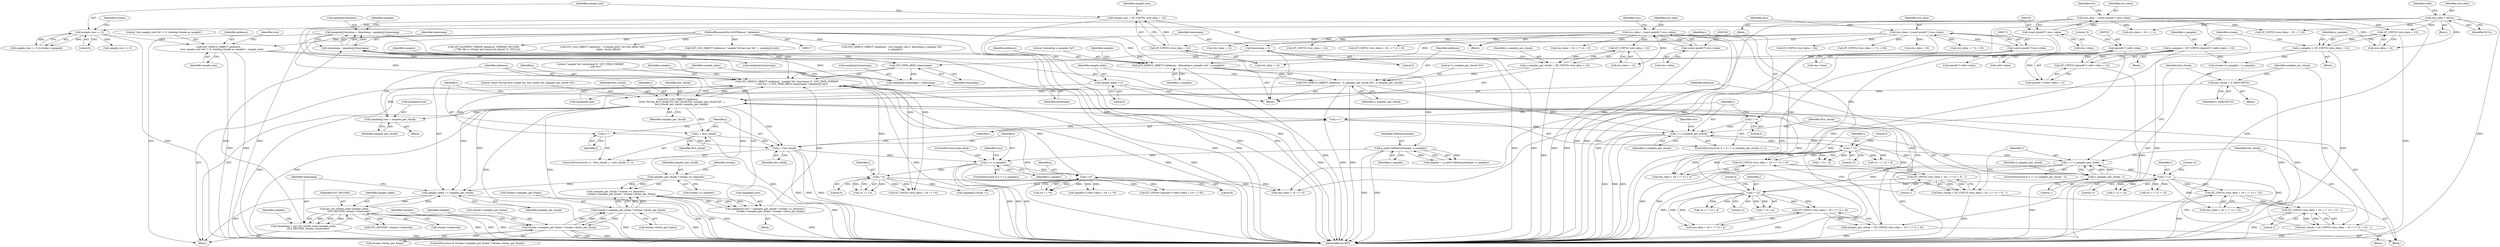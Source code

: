 digraph "0_gstreamer_bdc20b9baf13564d9a061343416395f8f9a92b53@pointer" {
"1000938" [label="(Call,samples[j].duration = timestamp - samples[j].timestamp)"];
"1000944" [label="(Call,timestamp - samples[j].timestamp)"];
"1000930" [label="(Call,timestamp = gst_util_uint64_scale (sample_index,\n            GST_SECOND, stream->timescale))"];
"1000932" [label="(Call,gst_util_uint64_scale (sample_index,\n            GST_SECOND, stream->timescale))"];
"1000927" [label="(Call,sample_index += samples_per_chunk)"];
"1000888" [label="(Call,samples_per_chunk * stream->n_channels)"];
"1000806" [label="(Call,GST_LOG_OBJECT (qtdemux,\n          \"entry %d has first_chunk %d, last_chunk %d, samples_per_chunk %d\", i,\n          first_chunk, last_chunk, samples_per_chunk))"];
"1000731" [label="(Call,GST_DEBUG_OBJECT (qtdemux, \"n_samples_per_chunk %d\", n_samples_per_chunk))"];
"1000711" [label="(Call,GST_DEBUG_OBJECT (qtdemux, \"allocating n_samples %d\", n_samples))"];
"1000681" [label="(Call,GST_DEBUG_OBJECT (qtdemux,\n        \"stsz sample_size %d != 0, treating chunks as samples\", sample_size))"];
"1000118" [label="(MethodParameterIn,GstQTDemux * qtdemux)"];
"1000226" [label="(Call,sample_size == 0)"];
"1000218" [label="(Call,sample_size = QT_UINT32 (stsz_data + 12))"];
"1000220" [label="(Call,QT_UINT32 (stsz_data + 12))"];
"1000168" [label="(Call,stsz_data = (const guint8 *) stsz->data)"];
"1000170" [label="(Call,(const guint8 *) stsz->data)"];
"1000696" [label="(Call,n_samples = QT_UINT32 ((guint8 *) co64->data + 12))"];
"1000698" [label="(Call,QT_UINT32 ((guint8 *) co64->data + 12))"];
"1000700" [label="(Call,(guint8 *) co64->data)"];
"1000688" [label="(Call,n_samples = QT_UINT32 (stco_data + 12))"];
"1000690" [label="(Call,QT_UINT32 (stco_data + 12))"];
"1000188" [label="(Call,stco_data = (const guint8 *) stco->data)"];
"1000190" [label="(Call,(const guint8 *) stco->data)"];
"1000197" [label="(Call,stco_data = NULL)"];
"1000725" [label="(Call,n_samples_per_chunk = QT_UINT32 (stsc_data + 12))"];
"1000727" [label="(Call,QT_UINT32 (stsc_data + 12))"];
"1000153" [label="(Call,stsc_data = (const guint8 *) stsc->data)"];
"1000155" [label="(Call,(const guint8 *) stsc->data)"];
"1000909" [label="(Call,GST_DEBUG_OBJECT (qtdemux, \"sample %d: timestamp %\" GST_TIME_FORMAT\n            \", size %u\", j, GST_TIME_ARGS (timestamp), samples[j].size))"];
"1000855" [label="(Call,j * 8)"];
"1000825" [label="(Call,j >= n_samples)"];
"1000817" [label="(Call,j < last_chunk)"];
"1000814" [label="(Call,j = first_chunk)"];
"1000820" [label="(Call,j++)"];
"1000717" [label="(Call,g_new0 (QtDemuxSample, n_samples))"];
"1000839" [label="(Call,j * 4)"];
"1000913" [label="(Call,GST_TIME_ARGS (timestamp))"];
"1000738" [label="(Call,timestamp = 0)"];
"1000881" [label="(Call,samples[j].size = (samples_per_chunk * stream->n_channels) /\n              stream->samples_per_frame * stream->bytes_per_frame)"];
"1000887" [label="(Call,(samples_per_chunk * stream->n_channels) /\n              stream->samples_per_frame * stream->bytes_per_frame)"];
"1000893" [label="(Call,stream->samples_per_frame * stream->bytes_per_frame)"];
"1000873" [label="(Call,stream->samples_per_frame * stream->bytes_per_frame)"];
"1000902" [label="(Call,samples[j].size = samples_per_chunk)"];
"1000802" [label="(Call,i * 12)"];
"1000789" [label="(Call,i * 12)"];
"1000769" [label="(Call,i == n_samples_per_chunk - 1)"];
"1000763" [label="(Call,i * 12)"];
"1000745" [label="(Call,i < n_samples_per_chunk)"];
"1000748" [label="(Call,i++)"];
"1000742" [label="(Call,i = 0)"];
"1000771" [label="(Call,n_samples_per_chunk - 1)"];
"1000754" [label="(Call,first_chunk = QT_UINT32 (stsc_data + 16 + i * 12 + 0) - 1)"];
"1000756" [label="(Call,QT_UINT32 (stsc_data + 16 + i * 12 + 0) - 1)"];
"1000757" [label="(Call,QT_UINT32 (stsc_data + 16 + i * 12 + 0))"];
"1000780" [label="(Call,last_chunk = QT_UINT32 (stsc_data + 16 + i * 12 + 12) - 1)"];
"1000782" [label="(Call,QT_UINT32 (stsc_data + 16 + i * 12 + 12) - 1)"];
"1000783" [label="(Call,QT_UINT32 (stsc_data + 16 + i * 12 + 12))"];
"1000775" [label="(Call,last_chunk = G_MAXUINT32)"];
"1000794" [label="(Call,samples_per_chunk = QT_UINT32 (stsc_data + 16 + i * 12 + 4))"];
"1000796" [label="(Call,QT_UINT32 (stsc_data + 16 + i * 12 + 4))"];
"1000735" [label="(Call,sample_index = 0)"];
"1000920" [label="(Call,samples[j].timestamp = timestamp)"];
"1000779" [label="(Block,)"];
"1000192" [label="(Call,stco->data)"];
"1000754" [label="(Call,first_chunk = QT_UINT32 (stsc_data + 16 + i * 12 + 0) - 1)"];
"1000172" [label="(Call,stsz->data)"];
"1000848" [label="(Call,(guint8 *) co64->data)"];
"1000742" [label="(Call,i = 0)"];
"1000187" [label="(Block,)"];
"1000780" [label="(Call,last_chunk = QT_UINT32 (stsc_data + 16 + i * 12 + 12) - 1)"];
"1000681" [label="(Call,GST_DEBUG_OBJECT (qtdemux,\n        \"stsz sample_size %d != 0, treating chunks as samples\", sample_size))"];
"1000913" [label="(Call,GST_TIME_ARGS (timestamp))"];
"1000705" [label="(Literal,12)"];
"1000269" [label="(Call,sample_size == 0)"];
"1000697" [label="(Identifier,n_samples)"];
"1000732" [label="(Identifier,qtdemux)"];
"1000728" [label="(Call,stsc_data + 12)"];
"1000782" [label="(Call,QT_UINT32 (stsc_data + 16 + i * 12 + 12) - 1)"];
"1000801" [label="(Call,i * 12 + 4)"];
"1000944" [label="(Call,timestamp - samples[j].timestamp)"];
"1000890" [label="(Call,stream->n_channels)"];
"1000857" [label="(Literal,8)"];
"1000828" [label="(ControlStructure,goto done;)"];
"1000806" [label="(Call,GST_LOG_OBJECT (qtdemux,\n          \"entry %d has first_chunk %d, last_chunk %d, samples_per_chunk %d\", i,\n          first_chunk, last_chunk, samples_per_chunk))"];
"1000750" [label="(Block,)"];
"1000897" [label="(Call,stream->bytes_per_frame)"];
"1000873" [label="(Call,stream->samples_per_frame * stream->bytes_per_frame)"];
"1000208" [label="(Identifier,stts)"];
"1000202" [label="(Identifier,co64)"];
"1000239" [label="(Call,GST_DEBUG_OBJECT (qtdemux, \"stsz sample_size 0, allocating n_samples %d\",\n        n_samples))"];
"1000168" [label="(Call,stsz_data = (const guint8 *) stsz->data)"];
"1000858" [label="(Call,samples[j].chunk = j)"];
"1000847" [label="(Call,(guint8 *) co64->data + 16 + j * 8)"];
"1000745" [label="(Call,i < n_samples_per_chunk)"];
"1000809" [label="(Identifier,i)"];
"1000711" [label="(Call,GST_DEBUG_OBJECT (qtdemux, \"allocating n_samples %d\", n_samples))"];
"1000758" [label="(Call,stsc_data + 16 + i * 12 + 0)"];
"1000910" [label="(Identifier,qtdemux)"];
"1000740" [label="(Literal,0)"];
"1000939" [label="(Call,samples[j].duration)"];
"1000714" [label="(Identifier,n_samples)"];
"1000702" [label="(Call,co64->data)"];
"1000689" [label="(Identifier,n_samples)"];
"1000176" [label="(Identifier,stco)"];
"1000855" [label="(Call,j * 8)"];
"1000774" [label="(Block,)"];
"1000220" [label="(Call,QT_UINT32 (stsz_data + 12))"];
"1000726" [label="(Identifier,n_samples_per_chunk)"];
"1001059" [label="(Call,GST_ELEMENT_ERROR (qtdemux, STREAM, DECODE,\n        (_(\"This file is corrupt and cannot be played.\")), (NULL)))"];
"1000196" [label="(Block,)"];
"1000926" [label="(Identifier,timestamp)"];
"1000877" [label="(Call,stream->bytes_per_frame)"];
"1000746" [label="(Identifier,i)"];
"1000336" [label="(Call,stsc_data + 16 + i * 12 + 0)"];
"1000834" [label="(Call,QT_UINT32 (stco_data + 16 + j * 4))"];
"1000902" [label="(Call,samples[j].size = samples_per_chunk)"];
"1000434" [label="(Call,GST_LOG_OBJECT (qtdemux, \"Creating entry %d with offset %lld\",\n              index, chunk_offset))"];
"1000313" [label="(Call,stsc_data + 12)"];
"1000199" [label="(Identifier,NULL)"];
"1000762" [label="(Call,i * 12 + 0)"];
"1000818" [label="(Identifier,j)"];
"1000735" [label="(Call,sample_index = 0)"];
"1000908" [label="(Identifier,samples_per_chunk)"];
"1000400" [label="(Call,QT_UINT32 (stco_data + 16 + j * 4))"];
"1000190" [label="(Call,(const guint8 *) stco->data)"];
"1000755" [label="(Identifier,first_chunk)"];
"1000718" [label="(Identifier,QtDemuxSample)"];
"1000749" [label="(Identifier,i)"];
"1000912" [label="(Identifier,j)"];
"1000748" [label="(Call,i++)"];
"1000197" [label="(Call,stco_data = NULL)"];
"1000923" [label="(Identifier,samples)"];
"1000700" [label="(Call,(guint8 *) co64->data)"];
"1000945" [label="(Identifier,timestamp)"];
"1000706" [label="(Call,stream->n_samples = n_samples)"];
"1000771" [label="(Call,n_samples_per_chunk - 1)"];
"1000118" [label="(MethodParameterIn,GstQTDemux * qtdemux)"];
"1000279" [label="(Call,stsz_data + i * 4 + 20)"];
"1000901" [label="(Block,)"];
"1000932" [label="(Call,gst_util_uint64_scale (sample_index,\n            GST_SECOND, stream->timescale))"];
"1000312" [label="(Call,QT_UINT32 (stsc_data + 12))"];
"1000235" [label="(Call,QT_UINT32 (stsz_data + 16))"];
"1000920" [label="(Call,samples[j].timestamp = timestamp)"];
"1000278" [label="(Call,QT_UINT32 (stsz_data + i * 4 + 20))"];
"1000813" [label="(ControlStructure,for (j = first_chunk; j < last_chunk; j++))"];
"1000935" [label="(Call,stream->timescale)"];
"1000933" [label="(Identifier,sample_index)"];
"1000783" [label="(Call,QT_UINT32 (stsc_data + 16 + i * 12 + 12))"];
"1000767" [label="(Literal,1)"];
"1000903" [label="(Call,samples[j].size)"];
"1000230" [label="(Identifier,stream)"];
"1000853" [label="(Call,16 + j * 8)"];
"1000821" [label="(Identifier,j)"];
"1000784" [label="(Call,stsc_data + 16 + i * 12 + 12)"];
"1000881" [label="(Call,samples[j].size = (samples_per_chunk * stream->n_channels) /\n              stream->samples_per_frame * stream->bytes_per_frame)"];
"1000756" [label="(Call,QT_UINT32 (stsc_data + 16 + i * 12 + 0) - 1)"];
"1000811" [label="(Identifier,last_chunk)"];
"1000769" [label="(Call,i == n_samples_per_chunk - 1)"];
"1000696" [label="(Call,n_samples = QT_UINT32 ((guint8 *) co64->data + 12))"];
"1000690" [label="(Call,QT_UINT32 (stco_data + 12))"];
"1000699" [label="(Call,(guint8 *) co64->data + 12)"];
"1000716" [label="(Identifier,samples)"];
"1000764" [label="(Identifier,i)"];
"1000736" [label="(Identifier,sample_index)"];
"1000773" [label="(Literal,1)"];
"1000796" [label="(Call,QT_UINT32 (stsc_data + 16 + i * 12 + 4))"];
"1000765" [label="(Literal,12)"];
"1000814" [label="(Call,j = first_chunk)"];
"1000777" [label="(Identifier,G_MAXUINT32)"];
"1000808" [label="(Literal,\"entry %d has first_chunk %d, last_chunk %d, samples_per_chunk %d\")"];
"1000895" [label="(Identifier,stream)"];
"1000841" [label="(Literal,4)"];
"1000218" [label="(Call,sample_size = QT_UINT32 (stsz_data + 12))"];
"1000731" [label="(Call,GST_DEBUG_OBJECT (qtdemux, \"n_samples_per_chunk %d\", n_samples_per_chunk))"];
"1000221" [label="(Call,stsz_data + 12)"];
"1000169" [label="(Identifier,stsz_data)"];
"1000840" [label="(Identifier,j)"];
"1000791" [label="(Literal,12)"];
"1000805" [label="(Literal,4)"];
"1000846" [label="(Call,QT_UINT64 ((guint8 *) co64->data + 16 + j * 8))"];
"1000763" [label="(Call,i * 12)"];
"1000708" [label="(Identifier,stream)"];
"1000691" [label="(Call,stco_data + 12)"];
"1000911" [label="(Literal,\"sample %d: timestamp %\" GST_TIME_FORMAT\n            \", size %u\")"];
"1000820" [label="(Call,j++)"];
"1000803" [label="(Identifier,i)"];
"1000790" [label="(Identifier,i)"];
"1000733" [label="(Literal,\"n_samples_per_chunk %d\")"];
"1000768" [label="(ControlStructure,if (i == n_samples_per_chunk - 1))"];
"1000810" [label="(Identifier,first_chunk)"];
"1000938" [label="(Call,samples[j].duration = timestamp - samples[j].timestamp)"];
"1000931" [label="(Identifier,timestamp)"];
"1000830" [label="(Identifier,stco)"];
"1000884" [label="(Identifier,samples)"];
"1000760" [label="(Call,16 + i * 12 + 0)"];
"1000795" [label="(Identifier,samples_per_chunk)"];
"1000737" [label="(Literal,0)"];
"1000219" [label="(Identifier,sample_size)"];
"1000734" [label="(Identifier,n_samples_per_chunk)"];
"1000915" [label="(Call,samples[j].size)"];
"1000819" [label="(Identifier,last_chunk)"];
"1000802" [label="(Call,i * 12)"];
"1000747" [label="(Identifier,n_samples_per_chunk)"];
"1000946" [label="(Call,samples[j].timestamp)"];
"1000888" [label="(Call,samples_per_chunk * stream->n_channels)"];
"1000155" [label="(Call,(const guint8 *) stsc->data)"];
"1000824" [label="(ControlStructure,if (j >= n_samples))"];
"1000825" [label="(Call,j >= n_samples)"];
"1000799" [label="(Call,16 + i * 12 + 4)"];
"1000712" [label="(Identifier,qtdemux)"];
"1000684" [label="(Identifier,sample_size)"];
"1000887" [label="(Call,(samples_per_chunk * stream->n_channels) /\n              stream->samples_per_frame * stream->bytes_per_frame)"];
"1000725" [label="(Call,n_samples_per_chunk = QT_UINT32 (stsc_data + 12))"];
"1000695" [label="(Block,)"];
"1000929" [label="(Identifier,samples_per_chunk)"];
"1000788" [label="(Call,i * 12 + 12)"];
"1000793" [label="(Literal,1)"];
"1000930" [label="(Call,timestamp = gst_util_uint64_scale (sample_index,\n            GST_SECOND, stream->timescale))"];
"1000941" [label="(Identifier,samples)"];
"1000882" [label="(Call,samples[j].size)"];
"1000822" [label="(Block,)"];
"1000170" [label="(Call,(const guint8 *) stsz->data)"];
"1000157" [label="(Call,stsc->data)"];
"1000792" [label="(Literal,12)"];
"1000928" [label="(Identifier,sample_index)"];
"1000914" [label="(Identifier,timestamp)"];
"1000812" [label="(Identifier,samples_per_chunk)"];
"1000294" [label="(Call,GST_LOG_OBJECT (qtdemux, \"sample %d has size %d\", i, samples[i].size))"];
"1000686" [label="(Identifier,stco)"];
"1000816" [label="(Identifier,first_chunk)"];
"1000688" [label="(Call,n_samples = QT_UINT32 (stco_data + 12))"];
"1000717" [label="(Call,g_new0 (QtDemuxSample, n_samples))"];
"1000698" [label="(Call,QT_UINT32 ((guint8 *) co64->data + 12))"];
"1000236" [label="(Call,stsz_data + 16)"];
"1000154" [label="(Identifier,stsc_data)"];
"1000225" [label="(Call,sample_size == 0 || stream->sampled)"];
"1000744" [label="(Literal,0)"];
"1000815" [label="(Identifier,j)"];
"1001049" [label="(Call,GST_SECOND / stream->timescale)"];
"1000880" [label="(Block,)"];
"1000789" [label="(Call,i * 12)"];
"1000757" [label="(Call,QT_UINT32 (stsc_data + 16 + i * 12 + 0))"];
"1000198" [label="(Identifier,stco_data)"];
"1000727" [label="(Call,QT_UINT32 (stsc_data + 12))"];
"1000163" [label="(Identifier,stsz)"];
"1000683" [label="(Literal,\"stsz sample_size %d != 0, treating chunks as samples\")"];
"1000827" [label="(Identifier,n_samples)"];
"1000927" [label="(Call,sample_index += samples_per_chunk)"];
"1000770" [label="(Identifier,i)"];
"1000835" [label="(Call,stco_data + 16 + j * 4)"];
"1000909" [label="(Call,GST_DEBUG_OBJECT (qtdemux, \"sample %d: timestamp %\" GST_TIME_FORMAT\n            \", size %u\", j, GST_TIME_ARGS (timestamp), samples[j].size))"];
"1000227" [label="(Identifier,sample_size)"];
"1000713" [label="(Literal,\"allocating n_samples %d\")"];
"1000775" [label="(Call,last_chunk = G_MAXUINT32)"];
"1000738" [label="(Call,timestamp = 0)"];
"1000954" [label="(Identifier,samples)"];
"1000401" [label="(Call,stco_data + 16 + j * 4)"];
"1000893" [label="(Call,stream->samples_per_frame * stream->bytes_per_frame)"];
"1000776" [label="(Identifier,last_chunk)"];
"1000682" [label="(Identifier,qtdemux)"];
"1000766" [label="(Literal,0)"];
"1000743" [label="(Identifier,i)"];
"1001068" [label="(MethodReturn,RET)"];
"1000817" [label="(Call,j < last_chunk)"];
"1000786" [label="(Call,16 + i * 12 + 12)"];
"1000797" [label="(Call,stsc_data + 16 + i * 12 + 4)"];
"1000807" [label="(Identifier,qtdemux)"];
"1000874" [label="(Call,stream->samples_per_frame)"];
"1000934" [label="(Identifier,GST_SECOND)"];
"1000839" [label="(Call,j * 4)"];
"1000917" [label="(Identifier,samples)"];
"1000226" [label="(Call,sample_size == 0)"];
"1000680" [label="(Block,)"];
"1000188" [label="(Call,stco_data = (const guint8 *) stco->data)"];
"1000715" [label="(Call,samples = g_new0 (QtDemuxSample, n_samples))"];
"1000687" [label="(Block,)"];
"1000794" [label="(Call,samples_per_chunk = QT_UINT32 (stsc_data + 16 + i * 12 + 4))"];
"1000741" [label="(ControlStructure,for (i = 0; i < n_samples_per_chunk; i++))"];
"1000894" [label="(Call,stream->samples_per_frame)"];
"1000121" [label="(Block,)"];
"1000189" [label="(Identifier,stco_data)"];
"1000153" [label="(Call,stsc_data = (const guint8 *) stsc->data)"];
"1000781" [label="(Identifier,last_chunk)"];
"1000960" [label="(Identifier,ctts)"];
"1000335" [label="(Call,QT_UINT32 (stsc_data + 16 + i * 12 + 0))"];
"1000872" [label="(ControlStructure,if (stream->samples_per_frame * stream->bytes_per_frame))"];
"1000889" [label="(Identifier,samples_per_chunk)"];
"1000739" [label="(Identifier,timestamp)"];
"1000826" [label="(Identifier,j)"];
"1000837" [label="(Call,16 + j * 4)"];
"1000804" [label="(Literal,12)"];
"1000856" [label="(Identifier,j)"];
"1000719" [label="(Identifier,n_samples)"];
"1000772" [label="(Identifier,n_samples_per_chunk)"];
"1000921" [label="(Call,samples[j].timestamp)"];
"1000905" [label="(Identifier,samples)"];
"1000228" [label="(Literal,0)"];
"1000938" -> "1000822"  [label="AST: "];
"1000938" -> "1000944"  [label="CFG: "];
"1000939" -> "1000938"  [label="AST: "];
"1000944" -> "1000938"  [label="AST: "];
"1000954" -> "1000938"  [label="CFG: "];
"1000938" -> "1001068"  [label="DDG: "];
"1000938" -> "1001068"  [label="DDG: "];
"1000944" -> "1000938"  [label="DDG: "];
"1000944" -> "1000938"  [label="DDG: "];
"1000944" -> "1000946"  [label="CFG: "];
"1000945" -> "1000944"  [label="AST: "];
"1000946" -> "1000944"  [label="AST: "];
"1000944" -> "1001068"  [label="DDG: "];
"1000944" -> "1001068"  [label="DDG: "];
"1000944" -> "1000913"  [label="DDG: "];
"1000930" -> "1000944"  [label="DDG: "];
"1000920" -> "1000944"  [label="DDG: "];
"1000930" -> "1000822"  [label="AST: "];
"1000930" -> "1000932"  [label="CFG: "];
"1000931" -> "1000930"  [label="AST: "];
"1000932" -> "1000930"  [label="AST: "];
"1000941" -> "1000930"  [label="CFG: "];
"1000930" -> "1001068"  [label="DDG: "];
"1000932" -> "1000930"  [label="DDG: "];
"1000932" -> "1000930"  [label="DDG: "];
"1000932" -> "1000930"  [label="DDG: "];
"1000932" -> "1000935"  [label="CFG: "];
"1000933" -> "1000932"  [label="AST: "];
"1000934" -> "1000932"  [label="AST: "];
"1000935" -> "1000932"  [label="AST: "];
"1000932" -> "1001068"  [label="DDG: "];
"1000932" -> "1001068"  [label="DDG: "];
"1000932" -> "1001068"  [label="DDG: "];
"1000932" -> "1000927"  [label="DDG: "];
"1000927" -> "1000932"  [label="DDG: "];
"1000932" -> "1001049"  [label="DDG: "];
"1000932" -> "1001049"  [label="DDG: "];
"1000927" -> "1000822"  [label="AST: "];
"1000927" -> "1000929"  [label="CFG: "];
"1000928" -> "1000927"  [label="AST: "];
"1000929" -> "1000927"  [label="AST: "];
"1000931" -> "1000927"  [label="CFG: "];
"1000927" -> "1001068"  [label="DDG: "];
"1000888" -> "1000927"  [label="DDG: "];
"1000806" -> "1000927"  [label="DDG: "];
"1000735" -> "1000927"  [label="DDG: "];
"1000888" -> "1000887"  [label="AST: "];
"1000888" -> "1000890"  [label="CFG: "];
"1000889" -> "1000888"  [label="AST: "];
"1000890" -> "1000888"  [label="AST: "];
"1000895" -> "1000888"  [label="CFG: "];
"1000888" -> "1001068"  [label="DDG: "];
"1000888" -> "1000887"  [label="DDG: "];
"1000888" -> "1000887"  [label="DDG: "];
"1000806" -> "1000888"  [label="DDG: "];
"1000806" -> "1000750"  [label="AST: "];
"1000806" -> "1000812"  [label="CFG: "];
"1000807" -> "1000806"  [label="AST: "];
"1000808" -> "1000806"  [label="AST: "];
"1000809" -> "1000806"  [label="AST: "];
"1000810" -> "1000806"  [label="AST: "];
"1000811" -> "1000806"  [label="AST: "];
"1000812" -> "1000806"  [label="AST: "];
"1000815" -> "1000806"  [label="CFG: "];
"1000806" -> "1001068"  [label="DDG: "];
"1000806" -> "1001068"  [label="DDG: "];
"1000806" -> "1001068"  [label="DDG: "];
"1000806" -> "1001068"  [label="DDG: "];
"1000806" -> "1000748"  [label="DDG: "];
"1000731" -> "1000806"  [label="DDG: "];
"1000909" -> "1000806"  [label="DDG: "];
"1000118" -> "1000806"  [label="DDG: "];
"1000802" -> "1000806"  [label="DDG: "];
"1000754" -> "1000806"  [label="DDG: "];
"1000780" -> "1000806"  [label="DDG: "];
"1000775" -> "1000806"  [label="DDG: "];
"1000794" -> "1000806"  [label="DDG: "];
"1000806" -> "1000814"  [label="DDG: "];
"1000806" -> "1000817"  [label="DDG: "];
"1000806" -> "1000902"  [label="DDG: "];
"1000806" -> "1000909"  [label="DDG: "];
"1000731" -> "1000680"  [label="AST: "];
"1000731" -> "1000734"  [label="CFG: "];
"1000732" -> "1000731"  [label="AST: "];
"1000733" -> "1000731"  [label="AST: "];
"1000734" -> "1000731"  [label="AST: "];
"1000736" -> "1000731"  [label="CFG: "];
"1000731" -> "1001068"  [label="DDG: "];
"1000731" -> "1001068"  [label="DDG: "];
"1000711" -> "1000731"  [label="DDG: "];
"1000118" -> "1000731"  [label="DDG: "];
"1000725" -> "1000731"  [label="DDG: "];
"1000731" -> "1000745"  [label="DDG: "];
"1000711" -> "1000680"  [label="AST: "];
"1000711" -> "1000714"  [label="CFG: "];
"1000712" -> "1000711"  [label="AST: "];
"1000713" -> "1000711"  [label="AST: "];
"1000714" -> "1000711"  [label="AST: "];
"1000716" -> "1000711"  [label="CFG: "];
"1000711" -> "1001068"  [label="DDG: "];
"1000681" -> "1000711"  [label="DDG: "];
"1000118" -> "1000711"  [label="DDG: "];
"1000696" -> "1000711"  [label="DDG: "];
"1000688" -> "1000711"  [label="DDG: "];
"1000711" -> "1000717"  [label="DDG: "];
"1000681" -> "1000680"  [label="AST: "];
"1000681" -> "1000684"  [label="CFG: "];
"1000682" -> "1000681"  [label="AST: "];
"1000683" -> "1000681"  [label="AST: "];
"1000684" -> "1000681"  [label="AST: "];
"1000686" -> "1000681"  [label="CFG: "];
"1000681" -> "1001068"  [label="DDG: "];
"1000681" -> "1001068"  [label="DDG: "];
"1000118" -> "1000681"  [label="DDG: "];
"1000226" -> "1000681"  [label="DDG: "];
"1000118" -> "1000117"  [label="AST: "];
"1000118" -> "1001068"  [label="DDG: "];
"1000118" -> "1000239"  [label="DDG: "];
"1000118" -> "1000294"  [label="DDG: "];
"1000118" -> "1000434"  [label="DDG: "];
"1000118" -> "1000909"  [label="DDG: "];
"1000118" -> "1001059"  [label="DDG: "];
"1000226" -> "1000225"  [label="AST: "];
"1000226" -> "1000228"  [label="CFG: "];
"1000227" -> "1000226"  [label="AST: "];
"1000228" -> "1000226"  [label="AST: "];
"1000230" -> "1000226"  [label="CFG: "];
"1000225" -> "1000226"  [label="CFG: "];
"1000226" -> "1001068"  [label="DDG: "];
"1000226" -> "1000225"  [label="DDG: "];
"1000226" -> "1000225"  [label="DDG: "];
"1000218" -> "1000226"  [label="DDG: "];
"1000226" -> "1000269"  [label="DDG: "];
"1000218" -> "1000121"  [label="AST: "];
"1000218" -> "1000220"  [label="CFG: "];
"1000219" -> "1000218"  [label="AST: "];
"1000220" -> "1000218"  [label="AST: "];
"1000227" -> "1000218"  [label="CFG: "];
"1000218" -> "1001068"  [label="DDG: "];
"1000220" -> "1000218"  [label="DDG: "];
"1000220" -> "1000221"  [label="CFG: "];
"1000221" -> "1000220"  [label="AST: "];
"1000220" -> "1001068"  [label="DDG: "];
"1000168" -> "1000220"  [label="DDG: "];
"1000168" -> "1000121"  [label="AST: "];
"1000168" -> "1000170"  [label="CFG: "];
"1000169" -> "1000168"  [label="AST: "];
"1000170" -> "1000168"  [label="AST: "];
"1000176" -> "1000168"  [label="CFG: "];
"1000168" -> "1001068"  [label="DDG: "];
"1000168" -> "1001068"  [label="DDG: "];
"1000170" -> "1000168"  [label="DDG: "];
"1000168" -> "1000221"  [label="DDG: "];
"1000168" -> "1000235"  [label="DDG: "];
"1000168" -> "1000236"  [label="DDG: "];
"1000168" -> "1000278"  [label="DDG: "];
"1000168" -> "1000279"  [label="DDG: "];
"1000170" -> "1000172"  [label="CFG: "];
"1000171" -> "1000170"  [label="AST: "];
"1000172" -> "1000170"  [label="AST: "];
"1000170" -> "1001068"  [label="DDG: "];
"1000696" -> "1000695"  [label="AST: "];
"1000696" -> "1000698"  [label="CFG: "];
"1000697" -> "1000696"  [label="AST: "];
"1000698" -> "1000696"  [label="AST: "];
"1000708" -> "1000696"  [label="CFG: "];
"1000696" -> "1001068"  [label="DDG: "];
"1000698" -> "1000696"  [label="DDG: "];
"1000696" -> "1000706"  [label="DDG: "];
"1000698" -> "1000699"  [label="CFG: "];
"1000699" -> "1000698"  [label="AST: "];
"1000698" -> "1001068"  [label="DDG: "];
"1000700" -> "1000698"  [label="DDG: "];
"1000700" -> "1000699"  [label="AST: "];
"1000700" -> "1000702"  [label="CFG: "];
"1000701" -> "1000700"  [label="AST: "];
"1000702" -> "1000700"  [label="AST: "];
"1000705" -> "1000700"  [label="CFG: "];
"1000700" -> "1001068"  [label="DDG: "];
"1000700" -> "1000699"  [label="DDG: "];
"1000700" -> "1000848"  [label="DDG: "];
"1000688" -> "1000687"  [label="AST: "];
"1000688" -> "1000690"  [label="CFG: "];
"1000689" -> "1000688"  [label="AST: "];
"1000690" -> "1000688"  [label="AST: "];
"1000708" -> "1000688"  [label="CFG: "];
"1000688" -> "1001068"  [label="DDG: "];
"1000690" -> "1000688"  [label="DDG: "];
"1000688" -> "1000706"  [label="DDG: "];
"1000690" -> "1000691"  [label="CFG: "];
"1000691" -> "1000690"  [label="AST: "];
"1000690" -> "1001068"  [label="DDG: "];
"1000188" -> "1000690"  [label="DDG: "];
"1000197" -> "1000690"  [label="DDG: "];
"1000188" -> "1000187"  [label="AST: "];
"1000188" -> "1000190"  [label="CFG: "];
"1000189" -> "1000188"  [label="AST: "];
"1000190" -> "1000188"  [label="AST: "];
"1000208" -> "1000188"  [label="CFG: "];
"1000188" -> "1001068"  [label="DDG: "];
"1000188" -> "1001068"  [label="DDG: "];
"1000190" -> "1000188"  [label="DDG: "];
"1000188" -> "1000400"  [label="DDG: "];
"1000188" -> "1000401"  [label="DDG: "];
"1000188" -> "1000691"  [label="DDG: "];
"1000188" -> "1000834"  [label="DDG: "];
"1000188" -> "1000835"  [label="DDG: "];
"1000190" -> "1000192"  [label="CFG: "];
"1000191" -> "1000190"  [label="AST: "];
"1000192" -> "1000190"  [label="AST: "];
"1000190" -> "1001068"  [label="DDG: "];
"1000197" -> "1000196"  [label="AST: "];
"1000197" -> "1000199"  [label="CFG: "];
"1000198" -> "1000197"  [label="AST: "];
"1000199" -> "1000197"  [label="AST: "];
"1000202" -> "1000197"  [label="CFG: "];
"1000197" -> "1001068"  [label="DDG: "];
"1000197" -> "1000400"  [label="DDG: "];
"1000197" -> "1000401"  [label="DDG: "];
"1000197" -> "1000691"  [label="DDG: "];
"1000197" -> "1000834"  [label="DDG: "];
"1000197" -> "1000835"  [label="DDG: "];
"1000725" -> "1000680"  [label="AST: "];
"1000725" -> "1000727"  [label="CFG: "];
"1000726" -> "1000725"  [label="AST: "];
"1000727" -> "1000725"  [label="AST: "];
"1000732" -> "1000725"  [label="CFG: "];
"1000725" -> "1001068"  [label="DDG: "];
"1000727" -> "1000725"  [label="DDG: "];
"1000727" -> "1000728"  [label="CFG: "];
"1000728" -> "1000727"  [label="AST: "];
"1000727" -> "1001068"  [label="DDG: "];
"1000153" -> "1000727"  [label="DDG: "];
"1000153" -> "1000121"  [label="AST: "];
"1000153" -> "1000155"  [label="CFG: "];
"1000154" -> "1000153"  [label="AST: "];
"1000155" -> "1000153"  [label="AST: "];
"1000163" -> "1000153"  [label="CFG: "];
"1000153" -> "1001068"  [label="DDG: "];
"1000153" -> "1001068"  [label="DDG: "];
"1000155" -> "1000153"  [label="DDG: "];
"1000153" -> "1000312"  [label="DDG: "];
"1000153" -> "1000313"  [label="DDG: "];
"1000153" -> "1000335"  [label="DDG: "];
"1000153" -> "1000336"  [label="DDG: "];
"1000153" -> "1000728"  [label="DDG: "];
"1000153" -> "1000757"  [label="DDG: "];
"1000153" -> "1000758"  [label="DDG: "];
"1000155" -> "1000157"  [label="CFG: "];
"1000156" -> "1000155"  [label="AST: "];
"1000157" -> "1000155"  [label="AST: "];
"1000155" -> "1001068"  [label="DDG: "];
"1000909" -> "1000822"  [label="AST: "];
"1000909" -> "1000915"  [label="CFG: "];
"1000910" -> "1000909"  [label="AST: "];
"1000911" -> "1000909"  [label="AST: "];
"1000912" -> "1000909"  [label="AST: "];
"1000913" -> "1000909"  [label="AST: "];
"1000915" -> "1000909"  [label="AST: "];
"1000923" -> "1000909"  [label="CFG: "];
"1000909" -> "1001068"  [label="DDG: "];
"1000909" -> "1001068"  [label="DDG: "];
"1000909" -> "1001068"  [label="DDG: "];
"1000909" -> "1001068"  [label="DDG: "];
"1000909" -> "1000820"  [label="DDG: "];
"1000855" -> "1000909"  [label="DDG: "];
"1000839" -> "1000909"  [label="DDG: "];
"1000913" -> "1000909"  [label="DDG: "];
"1000881" -> "1000909"  [label="DDG: "];
"1000902" -> "1000909"  [label="DDG: "];
"1000855" -> "1000853"  [label="AST: "];
"1000855" -> "1000857"  [label="CFG: "];
"1000856" -> "1000855"  [label="AST: "];
"1000857" -> "1000855"  [label="AST: "];
"1000853" -> "1000855"  [label="CFG: "];
"1000855" -> "1000846"  [label="DDG: "];
"1000855" -> "1000846"  [label="DDG: "];
"1000855" -> "1000847"  [label="DDG: "];
"1000855" -> "1000847"  [label="DDG: "];
"1000855" -> "1000853"  [label="DDG: "];
"1000855" -> "1000853"  [label="DDG: "];
"1000825" -> "1000855"  [label="DDG: "];
"1000855" -> "1000858"  [label="DDG: "];
"1000825" -> "1000824"  [label="AST: "];
"1000825" -> "1000827"  [label="CFG: "];
"1000826" -> "1000825"  [label="AST: "];
"1000827" -> "1000825"  [label="AST: "];
"1000828" -> "1000825"  [label="CFG: "];
"1000830" -> "1000825"  [label="CFG: "];
"1000825" -> "1001068"  [label="DDG: "];
"1000825" -> "1001068"  [label="DDG: "];
"1000825" -> "1001068"  [label="DDG: "];
"1000817" -> "1000825"  [label="DDG: "];
"1000717" -> "1000825"  [label="DDG: "];
"1000825" -> "1000839"  [label="DDG: "];
"1000817" -> "1000813"  [label="AST: "];
"1000817" -> "1000819"  [label="CFG: "];
"1000818" -> "1000817"  [label="AST: "];
"1000819" -> "1000817"  [label="AST: "];
"1000826" -> "1000817"  [label="CFG: "];
"1000749" -> "1000817"  [label="CFG: "];
"1000817" -> "1001068"  [label="DDG: "];
"1000817" -> "1001068"  [label="DDG: "];
"1000817" -> "1001068"  [label="DDG: "];
"1000814" -> "1000817"  [label="DDG: "];
"1000820" -> "1000817"  [label="DDG: "];
"1000814" -> "1000813"  [label="AST: "];
"1000814" -> "1000816"  [label="CFG: "];
"1000815" -> "1000814"  [label="AST: "];
"1000816" -> "1000814"  [label="AST: "];
"1000818" -> "1000814"  [label="CFG: "];
"1000814" -> "1001068"  [label="DDG: "];
"1000820" -> "1000813"  [label="AST: "];
"1000820" -> "1000821"  [label="CFG: "];
"1000821" -> "1000820"  [label="AST: "];
"1000818" -> "1000820"  [label="CFG: "];
"1000717" -> "1000715"  [label="AST: "];
"1000717" -> "1000719"  [label="CFG: "];
"1000718" -> "1000717"  [label="AST: "];
"1000719" -> "1000717"  [label="AST: "];
"1000715" -> "1000717"  [label="CFG: "];
"1000717" -> "1001068"  [label="DDG: "];
"1000717" -> "1001068"  [label="DDG: "];
"1000717" -> "1000715"  [label="DDG: "];
"1000717" -> "1000715"  [label="DDG: "];
"1000839" -> "1000837"  [label="AST: "];
"1000839" -> "1000841"  [label="CFG: "];
"1000840" -> "1000839"  [label="AST: "];
"1000841" -> "1000839"  [label="AST: "];
"1000837" -> "1000839"  [label="CFG: "];
"1000839" -> "1000834"  [label="DDG: "];
"1000839" -> "1000834"  [label="DDG: "];
"1000839" -> "1000835"  [label="DDG: "];
"1000839" -> "1000835"  [label="DDG: "];
"1000839" -> "1000837"  [label="DDG: "];
"1000839" -> "1000837"  [label="DDG: "];
"1000839" -> "1000858"  [label="DDG: "];
"1000913" -> "1000914"  [label="CFG: "];
"1000914" -> "1000913"  [label="AST: "];
"1000917" -> "1000913"  [label="CFG: "];
"1000738" -> "1000913"  [label="DDG: "];
"1000913" -> "1000920"  [label="DDG: "];
"1000738" -> "1000680"  [label="AST: "];
"1000738" -> "1000740"  [label="CFG: "];
"1000739" -> "1000738"  [label="AST: "];
"1000740" -> "1000738"  [label="AST: "];
"1000743" -> "1000738"  [label="CFG: "];
"1000738" -> "1001068"  [label="DDG: "];
"1000881" -> "1000880"  [label="AST: "];
"1000881" -> "1000887"  [label="CFG: "];
"1000882" -> "1000881"  [label="AST: "];
"1000887" -> "1000881"  [label="AST: "];
"1000910" -> "1000881"  [label="CFG: "];
"1000881" -> "1001068"  [label="DDG: "];
"1000887" -> "1000881"  [label="DDG: "];
"1000887" -> "1000881"  [label="DDG: "];
"1000887" -> "1000893"  [label="CFG: "];
"1000893" -> "1000887"  [label="AST: "];
"1000887" -> "1001068"  [label="DDG: "];
"1000887" -> "1001068"  [label="DDG: "];
"1000893" -> "1000887"  [label="DDG: "];
"1000893" -> "1000887"  [label="DDG: "];
"1000893" -> "1000897"  [label="CFG: "];
"1000894" -> "1000893"  [label="AST: "];
"1000897" -> "1000893"  [label="AST: "];
"1000893" -> "1001068"  [label="DDG: "];
"1000893" -> "1001068"  [label="DDG: "];
"1000893" -> "1000873"  [label="DDG: "];
"1000893" -> "1000873"  [label="DDG: "];
"1000873" -> "1000893"  [label="DDG: "];
"1000873" -> "1000893"  [label="DDG: "];
"1000873" -> "1000872"  [label="AST: "];
"1000873" -> "1000877"  [label="CFG: "];
"1000874" -> "1000873"  [label="AST: "];
"1000877" -> "1000873"  [label="AST: "];
"1000884" -> "1000873"  [label="CFG: "];
"1000905" -> "1000873"  [label="CFG: "];
"1000873" -> "1001068"  [label="DDG: "];
"1000873" -> "1001068"  [label="DDG: "];
"1000873" -> "1001068"  [label="DDG: "];
"1000902" -> "1000901"  [label="AST: "];
"1000902" -> "1000908"  [label="CFG: "];
"1000903" -> "1000902"  [label="AST: "];
"1000908" -> "1000902"  [label="AST: "];
"1000910" -> "1000902"  [label="CFG: "];
"1000802" -> "1000801"  [label="AST: "];
"1000802" -> "1000804"  [label="CFG: "];
"1000803" -> "1000802"  [label="AST: "];
"1000804" -> "1000802"  [label="AST: "];
"1000805" -> "1000802"  [label="CFG: "];
"1000802" -> "1000796"  [label="DDG: "];
"1000802" -> "1000796"  [label="DDG: "];
"1000802" -> "1000797"  [label="DDG: "];
"1000802" -> "1000797"  [label="DDG: "];
"1000802" -> "1000799"  [label="DDG: "];
"1000802" -> "1000799"  [label="DDG: "];
"1000802" -> "1000801"  [label="DDG: "];
"1000802" -> "1000801"  [label="DDG: "];
"1000789" -> "1000802"  [label="DDG: "];
"1000769" -> "1000802"  [label="DDG: "];
"1000789" -> "1000788"  [label="AST: "];
"1000789" -> "1000791"  [label="CFG: "];
"1000790" -> "1000789"  [label="AST: "];
"1000791" -> "1000789"  [label="AST: "];
"1000792" -> "1000789"  [label="CFG: "];
"1000789" -> "1000783"  [label="DDG: "];
"1000789" -> "1000783"  [label="DDG: "];
"1000789" -> "1000784"  [label="DDG: "];
"1000789" -> "1000784"  [label="DDG: "];
"1000789" -> "1000786"  [label="DDG: "];
"1000789" -> "1000786"  [label="DDG: "];
"1000789" -> "1000788"  [label="DDG: "];
"1000789" -> "1000788"  [label="DDG: "];
"1000769" -> "1000789"  [label="DDG: "];
"1000769" -> "1000768"  [label="AST: "];
"1000769" -> "1000771"  [label="CFG: "];
"1000770" -> "1000769"  [label="AST: "];
"1000771" -> "1000769"  [label="AST: "];
"1000776" -> "1000769"  [label="CFG: "];
"1000781" -> "1000769"  [label="CFG: "];
"1000769" -> "1001068"  [label="DDG: "];
"1000769" -> "1001068"  [label="DDG: "];
"1000763" -> "1000769"  [label="DDG: "];
"1000771" -> "1000769"  [label="DDG: "];
"1000771" -> "1000769"  [label="DDG: "];
"1000763" -> "1000762"  [label="AST: "];
"1000763" -> "1000765"  [label="CFG: "];
"1000764" -> "1000763"  [label="AST: "];
"1000765" -> "1000763"  [label="AST: "];
"1000766" -> "1000763"  [label="CFG: "];
"1000763" -> "1000757"  [label="DDG: "];
"1000763" -> "1000757"  [label="DDG: "];
"1000763" -> "1000758"  [label="DDG: "];
"1000763" -> "1000758"  [label="DDG: "];
"1000763" -> "1000760"  [label="DDG: "];
"1000763" -> "1000760"  [label="DDG: "];
"1000763" -> "1000762"  [label="DDG: "];
"1000763" -> "1000762"  [label="DDG: "];
"1000745" -> "1000763"  [label="DDG: "];
"1000745" -> "1000741"  [label="AST: "];
"1000745" -> "1000747"  [label="CFG: "];
"1000746" -> "1000745"  [label="AST: "];
"1000747" -> "1000745"  [label="AST: "];
"1000755" -> "1000745"  [label="CFG: "];
"1000960" -> "1000745"  [label="CFG: "];
"1000745" -> "1001068"  [label="DDG: "];
"1000745" -> "1001068"  [label="DDG: "];
"1000745" -> "1001068"  [label="DDG: "];
"1000748" -> "1000745"  [label="DDG: "];
"1000742" -> "1000745"  [label="DDG: "];
"1000771" -> "1000745"  [label="DDG: "];
"1000745" -> "1000771"  [label="DDG: "];
"1000748" -> "1000741"  [label="AST: "];
"1000748" -> "1000749"  [label="CFG: "];
"1000749" -> "1000748"  [label="AST: "];
"1000746" -> "1000748"  [label="CFG: "];
"1000742" -> "1000741"  [label="AST: "];
"1000742" -> "1000744"  [label="CFG: "];
"1000743" -> "1000742"  [label="AST: "];
"1000744" -> "1000742"  [label="AST: "];
"1000746" -> "1000742"  [label="CFG: "];
"1000771" -> "1000773"  [label="CFG: "];
"1000772" -> "1000771"  [label="AST: "];
"1000773" -> "1000771"  [label="AST: "];
"1000771" -> "1001068"  [label="DDG: "];
"1000754" -> "1000750"  [label="AST: "];
"1000754" -> "1000756"  [label="CFG: "];
"1000755" -> "1000754"  [label="AST: "];
"1000756" -> "1000754"  [label="AST: "];
"1000770" -> "1000754"  [label="CFG: "];
"1000754" -> "1001068"  [label="DDG: "];
"1000756" -> "1000754"  [label="DDG: "];
"1000756" -> "1000754"  [label="DDG: "];
"1000756" -> "1000767"  [label="CFG: "];
"1000757" -> "1000756"  [label="AST: "];
"1000767" -> "1000756"  [label="AST: "];
"1000756" -> "1001068"  [label="DDG: "];
"1000757" -> "1000756"  [label="DDG: "];
"1000757" -> "1000758"  [label="CFG: "];
"1000758" -> "1000757"  [label="AST: "];
"1000767" -> "1000757"  [label="CFG: "];
"1000757" -> "1001068"  [label="DDG: "];
"1000780" -> "1000779"  [label="AST: "];
"1000780" -> "1000782"  [label="CFG: "];
"1000781" -> "1000780"  [label="AST: "];
"1000782" -> "1000780"  [label="AST: "];
"1000795" -> "1000780"  [label="CFG: "];
"1000780" -> "1001068"  [label="DDG: "];
"1000782" -> "1000780"  [label="DDG: "];
"1000782" -> "1000780"  [label="DDG: "];
"1000782" -> "1000793"  [label="CFG: "];
"1000783" -> "1000782"  [label="AST: "];
"1000793" -> "1000782"  [label="AST: "];
"1000782" -> "1001068"  [label="DDG: "];
"1000783" -> "1000782"  [label="DDG: "];
"1000783" -> "1000784"  [label="CFG: "];
"1000784" -> "1000783"  [label="AST: "];
"1000793" -> "1000783"  [label="CFG: "];
"1000783" -> "1001068"  [label="DDG: "];
"1000775" -> "1000774"  [label="AST: "];
"1000775" -> "1000777"  [label="CFG: "];
"1000776" -> "1000775"  [label="AST: "];
"1000777" -> "1000775"  [label="AST: "];
"1000795" -> "1000775"  [label="CFG: "];
"1000775" -> "1001068"  [label="DDG: "];
"1000794" -> "1000750"  [label="AST: "];
"1000794" -> "1000796"  [label="CFG: "];
"1000795" -> "1000794"  [label="AST: "];
"1000796" -> "1000794"  [label="AST: "];
"1000807" -> "1000794"  [label="CFG: "];
"1000794" -> "1001068"  [label="DDG: "];
"1000796" -> "1000794"  [label="DDG: "];
"1000796" -> "1000797"  [label="CFG: "];
"1000797" -> "1000796"  [label="AST: "];
"1000796" -> "1001068"  [label="DDG: "];
"1000735" -> "1000680"  [label="AST: "];
"1000735" -> "1000737"  [label="CFG: "];
"1000736" -> "1000735"  [label="AST: "];
"1000737" -> "1000735"  [label="AST: "];
"1000739" -> "1000735"  [label="CFG: "];
"1000735" -> "1001068"  [label="DDG: "];
"1000920" -> "1000822"  [label="AST: "];
"1000920" -> "1000926"  [label="CFG: "];
"1000921" -> "1000920"  [label="AST: "];
"1000926" -> "1000920"  [label="AST: "];
"1000928" -> "1000920"  [label="CFG: "];
}
